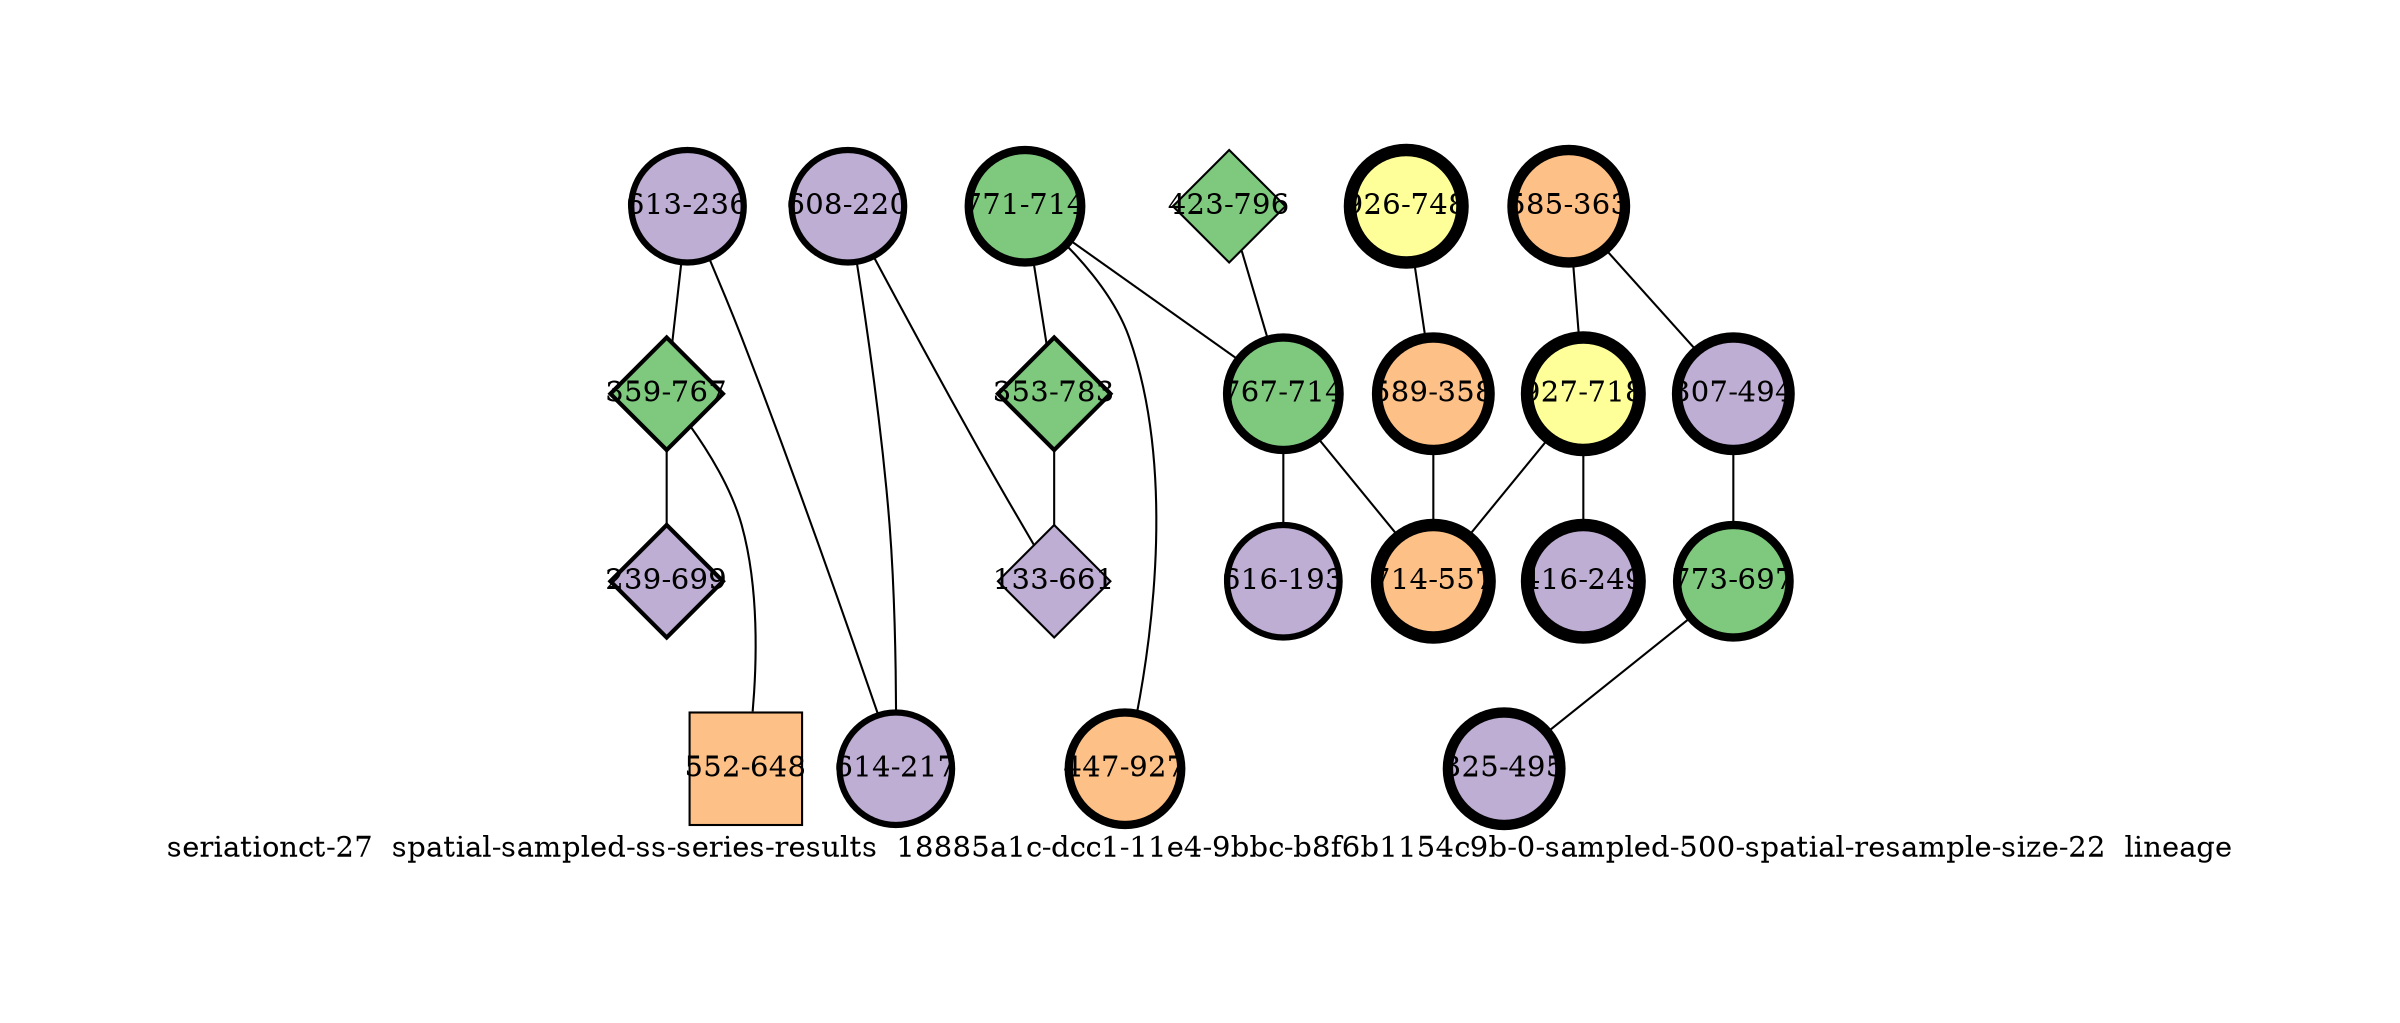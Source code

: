 strict graph "seriationct-27  spatial-sampled-ss-series-results  18885a1c-dcc1-11e4-9bbc-b8f6b1154c9b-0-sampled-500-spatial-resample-size-22  lineage" {
labelloc=b;
ratio=auto;
pad="1.0";
label="seriationct-27  spatial-sampled-ss-series-results  18885a1c-dcc1-11e4-9bbc-b8f6b1154c9b-0-sampled-500-spatial-resample-size-22  lineage";
node [width="0.75", style=filled, fixedsize=true, height="0.75", shape=circle, label=""];
0 [xCoordinate="236.0", appears_in_slice=3, yCoordinate="613.0", colorscheme=accent6, lineage_id=0, short_label="613-236", label="613-236", shape=circle, cluster_id=1, fillcolor=2, size="500.0", id=0, penwidth="3.0"];
1 [xCoordinate="363.0", appears_in_slice=5, yCoordinate="585.0", colorscheme=accent6, lineage_id=0, short_label="585-363", label="585-363", shape=circle, cluster_id=2, fillcolor=3, size="500.0", id=1, penwidth="5.0"];
2 [xCoordinate="767.0", appears_in_slice=2, yCoordinate="359.0", colorscheme=accent6, lineage_id=2, short_label="359-767", label="359-767", shape=diamond, cluster_id=0, fillcolor=1, size="500.0", id=2, penwidth="2.0"];
3 [xCoordinate="494.0", appears_in_slice=5, yCoordinate="307.0", colorscheme=accent6, lineage_id=0, short_label="307-494", label="307-494", shape=circle, cluster_id=1, fillcolor=2, size="500.0", id=3, penwidth="5.0"];
4 [xCoordinate="699.0", appears_in_slice=2, yCoordinate="239.0", colorscheme=accent6, lineage_id=2, short_label="239-699", label="239-699", shape=diamond, cluster_id=1, fillcolor=2, size="500.0", id=4, penwidth="2.0"];
5 [xCoordinate="714.0", appears_in_slice=4, yCoordinate="771.0", colorscheme=accent6, lineage_id=0, short_label="771-714", label="771-714", shape=circle, cluster_id=0, fillcolor=1, size="500.0", id=5, penwidth="4.0"];
6 [xCoordinate="220.0", appears_in_slice=3, yCoordinate="608.0", colorscheme=accent6, lineage_id=0, short_label="608-220", label="608-220", shape=circle, cluster_id=1, fillcolor=2, size="500.0", id=6, penwidth="3.0"];
7 [xCoordinate="796.0", appears_in_slice=1, yCoordinate="423.0", colorscheme=accent6, lineage_id=2, short_label="423-796", label="423-796", shape=diamond, cluster_id=0, fillcolor=1, size="500.0", id=7, penwidth="1.0"];
8 [xCoordinate="748.0", appears_in_slice=6, yCoordinate="926.0", colorscheme=accent6, lineage_id=0, short_label="926-748", label="926-748", shape=circle, cluster_id=3, fillcolor=4, size="500.0", id=8, penwidth="6.0"];
9 [xCoordinate="714.0", appears_in_slice=4, yCoordinate="767.0", colorscheme=accent6, lineage_id=0, short_label="767-714", label="767-714", shape=circle, cluster_id=0, fillcolor=1, size="500.0", id=9, penwidth="4.0"];
10 [xCoordinate="648.0", appears_in_slice=1, yCoordinate="552.0", colorscheme=accent6, lineage_id=1, short_label="552-648", label="552-648", shape=square, cluster_id=2, fillcolor=3, size="500.0", id=10, penwidth="1.0"];
11 [xCoordinate="927.0", appears_in_slice=4, yCoordinate="447.0", colorscheme=accent6, lineage_id=0, short_label="447-927", label="447-927", shape=circle, cluster_id=2, fillcolor=3, size="500.0", id=11, penwidth="4.0"];
12 [xCoordinate="217.0", appears_in_slice=3, yCoordinate="614.0", colorscheme=accent6, lineage_id=0, short_label="614-217", label="614-217", shape=circle, cluster_id=1, fillcolor=2, size="500.0", id=12, penwidth="3.0"];
13 [xCoordinate="697.0", appears_in_slice=4, yCoordinate="773.0", colorscheme=accent6, lineage_id=0, short_label="773-697", label="773-697", shape=circle, cluster_id=0, fillcolor=1, size="500.0", id=13, penwidth="4.0"];
14 [xCoordinate="193.0", appears_in_slice=3, yCoordinate="616.0", colorscheme=accent6, lineage_id=0, short_label="616-193", label="616-193", shape=circle, cluster_id=1, fillcolor=2, size="500.0", id=14, penwidth="3.0"];
15 [xCoordinate="783.0", appears_in_slice=2, yCoordinate="353.0", colorscheme=accent6, lineage_id=2, short_label="353-783", label="353-783", shape=diamond, cluster_id=0, fillcolor=1, size="500.0", id=15, penwidth="2.0"];
16 [xCoordinate="718.0", appears_in_slice=6, yCoordinate="927.0", colorscheme=accent6, lineage_id=0, short_label="927-718", label="927-718", shape=circle, cluster_id=3, fillcolor=4, size="500.0", id=16, penwidth="6.0"];
17 [xCoordinate="249.0", appears_in_slice=6, yCoordinate="416.0", colorscheme=accent6, lineage_id=0, short_label="416-249", label="416-249", shape=circle, cluster_id=1, fillcolor=2, size="500.0", id=17, penwidth="6.0"];
18 [xCoordinate="358.0", appears_in_slice=5, yCoordinate="589.0", colorscheme=accent6, lineage_id=0, short_label="589-358", label="589-358", shape=circle, cluster_id=2, fillcolor=3, size="500.0", id=18, penwidth="5.0"];
19 [xCoordinate="661.0", appears_in_slice=1, yCoordinate="133.0", colorscheme=accent6, lineage_id=2, short_label="133-661", label="133-661", shape=diamond, cluster_id=1, fillcolor=2, size="500.0", id=19, penwidth="1.0"];
20 [xCoordinate="495.0", appears_in_slice=5, yCoordinate="325.0", colorscheme=accent6, lineage_id=0, short_label="325-495", label="325-495", shape=circle, cluster_id=1, fillcolor=2, size="500.0", id=20, penwidth="5.0"];
21 [xCoordinate="557.0", appears_in_slice=6, yCoordinate="714.0", colorscheme=accent6, lineage_id=0, short_label="714-557", label="714-557", shape=circle, cluster_id=2, fillcolor=3, size="500.0", id=21, penwidth="6.0"];
0 -- 2  [inverseweight="3.81157794789", weight="0.262358533309"];
0 -- 12  [inverseweight="2.27531432794", weight="0.439499715586"];
1 -- 16  [inverseweight="1.65671939698", weight="0.603602518219"];
1 -- 3  [inverseweight="19.090088708", weight="0.0523832034148"];
2 -- 10  [inverseweight="3.31380263224", weight="0.301768122902"];
2 -- 4  [inverseweight="3.08830315204", weight="0.323802408885"];
3 -- 13  [inverseweight="4.72962608676", weight="0.211433204582"];
5 -- 9  [inverseweight="12.6755031641", weight="0.0788923316933"];
5 -- 11  [inverseweight="2.1469710001", weight="0.465772476645"];
5 -- 15  [inverseweight="2.32144189607", weight="0.430766758235"];
6 -- 19  [inverseweight="3.76953439626", weight="0.265284752672"];
6 -- 12  [inverseweight="3.96201986448", weight="0.252396513447"];
7 -- 9  [inverseweight="1.22285579546", weight="0.817757910387"];
8 -- 18  [inverseweight="2.27772114477", weight="0.439035306097"];
9 -- 21  [inverseweight="1.75803677559", weight="0.568816314815"];
9 -- 14  [inverseweight="1.68086456863", weight="0.594931928879"];
13 -- 20  [inverseweight="8.37061912728", weight="0.119465476185"];
15 -- 19  [inverseweight="3.85804306724", weight="0.259198765429"];
16 -- 21  [inverseweight="15.5945715388", weight="0.0641248781675"];
16 -- 17  [inverseweight="1.96911445836", weight="0.507842495268"];
18 -- 21  [inverseweight="1.74520335579", weight="0.572999127399"];
}

